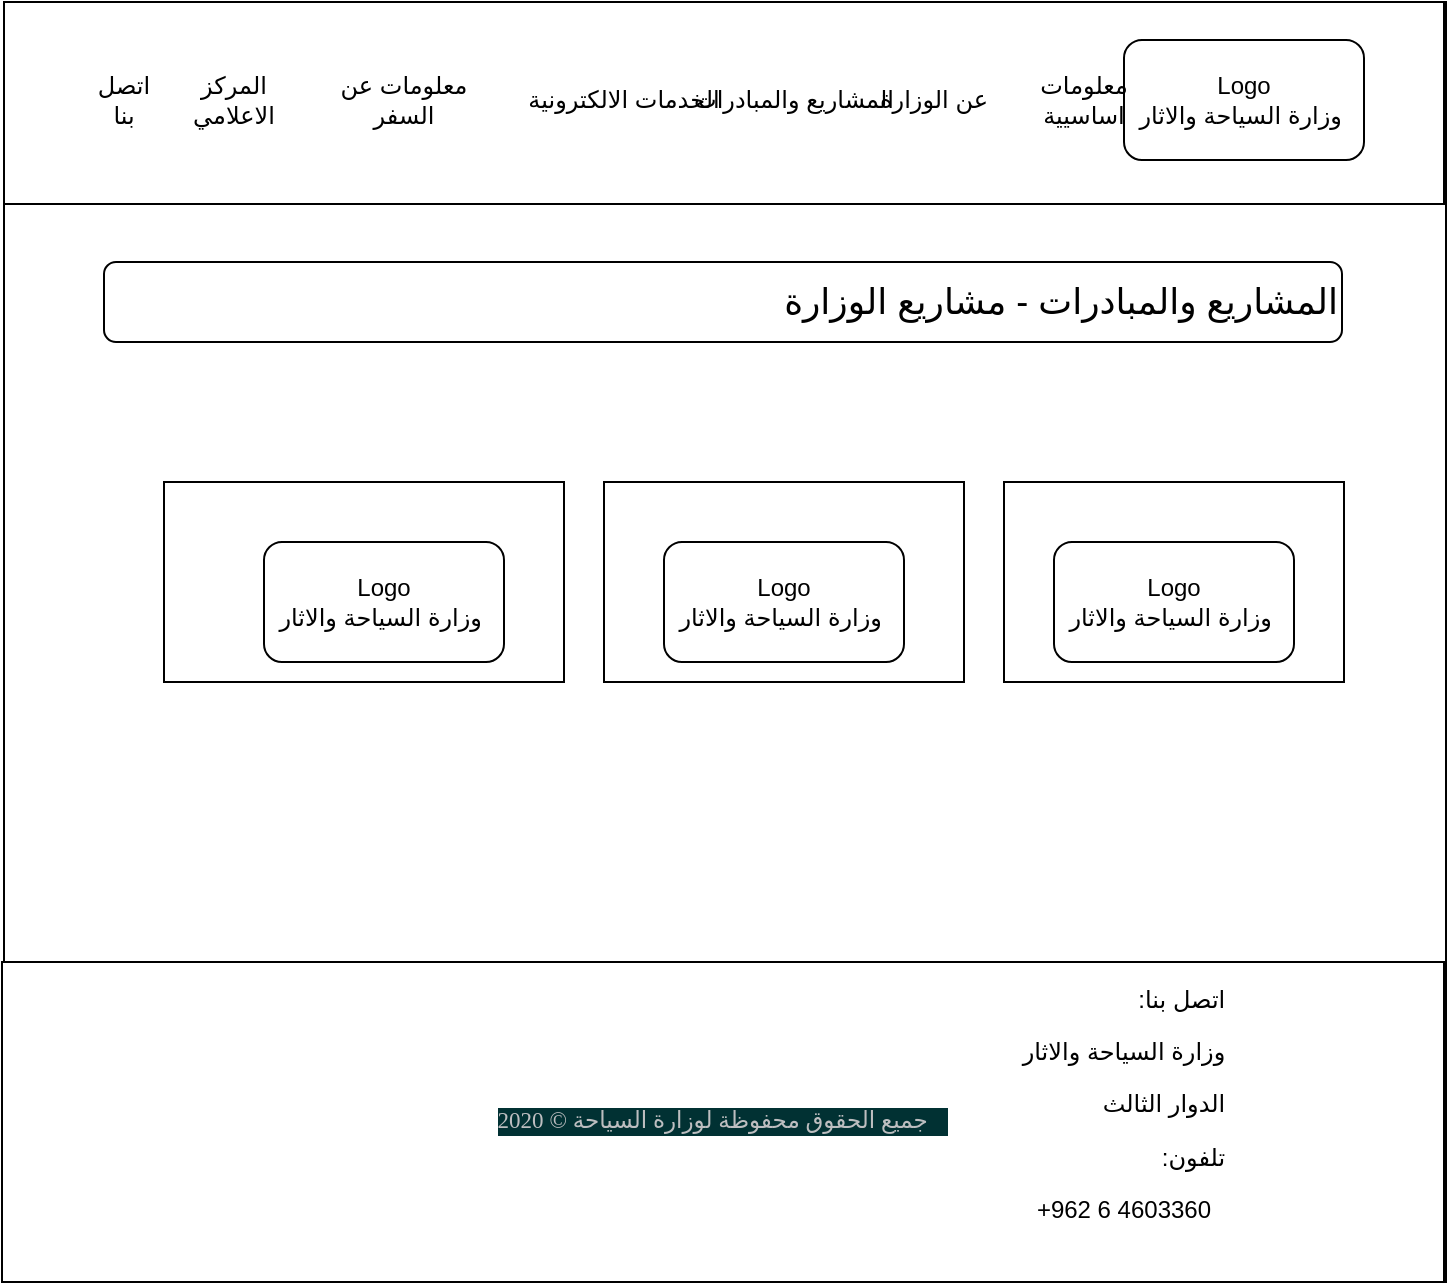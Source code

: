 <mxfile version="13.7.6" type="device"><diagram id="W-jjBz0Ynh4pD7gbNZX0" name="Page-1"><mxGraphModel dx="1038" dy="499" grid="1" gridSize="10" guides="1" tooltips="1" connect="1" arrows="1" fold="1" page="1" pageScale="1" pageWidth="827" pageHeight="1169" math="0" shadow="0"><root><mxCell id="0"/><mxCell id="1" parent="0"/><mxCell id="xr_KbLPWkkDOMPfX1Nzt-2" value="" style="rounded=0;whiteSpace=wrap;html=1;fontStyle=1" vertex="1" parent="1"><mxGeometry x="80" y="70" width="721" height="640" as="geometry"/></mxCell><mxCell id="xr_KbLPWkkDOMPfX1Nzt-3" value="&lt;div class=&quot;sct-copyright&quot; style=&quot;box-sizing: border-box ; color: rgb(189 , 190 , 192) ; float: right ; padding-left: 0px ; padding-right: 0.9em ; font-family: &amp;#34;newfont&amp;#34; ; font-size: 11.52px ; text-align: left ; background-color: rgb(1 , 49 , 51)&quot;&gt;جميع الحقوق محفوظة لوزارة السياحة ©&amp;nbsp;2020&lt;/div&gt;&lt;div&gt;&lt;br&gt;&lt;/div&gt;" style="rounded=0;whiteSpace=wrap;html=1;" vertex="1" parent="1"><mxGeometry x="79" y="550" width="721" height="160" as="geometry"/></mxCell><mxCell id="xr_KbLPWkkDOMPfX1Nzt-4" value="&lt;p class=&quot;MsoNormal&quot; align=&quot;right&quot; style=&quot;text-align: right&quot;&gt;&lt;span lang=&quot;AR-SA&quot; dir=&quot;RTL&quot; style=&quot;font-family: &amp;#34;arial&amp;#34; , sans-serif&quot;&gt;&lt;span style=&quot;background-color: rgb(255 , 255 , 255)&quot;&gt;اتصل بنا:&lt;/span&gt;&lt;span style=&quot;background-color: yellow&quot;&gt;&lt;/span&gt;&lt;/span&gt;&lt;/p&gt;&lt;p class=&quot;MsoNormal&quot; align=&quot;right&quot; style=&quot;text-align: right&quot;&gt;&lt;span lang=&quot;AR-SA&quot; dir=&quot;RTL&quot; style=&quot;font-family: &amp;#34;arial&amp;#34; , sans-serif&quot;&gt;&lt;span style=&quot;background-color: rgb(255 , 255 , 255)&quot;&gt;وزارة السياحة والاثار&lt;/span&gt;&lt;/span&gt;&lt;/p&gt;&lt;p class=&quot;MsoNormal&quot; align=&quot;right&quot; style=&quot;text-align: right&quot;&gt;&lt;span lang=&quot;AR-SA&quot; dir=&quot;RTL&quot; style=&quot;font-family: &amp;#34;arial&amp;#34; , sans-serif&quot;&gt;&lt;span style=&quot;background-color: rgb(255 , 255 , 255)&quot;&gt;الدوار الثالث&amp;nbsp;&lt;/span&gt;&lt;/span&gt;&lt;/p&gt;&lt;p class=&quot;MsoNormal&quot; align=&quot;right&quot; style=&quot;text-align: right&quot;&gt;&lt;span lang=&quot;AR-SA&quot; dir=&quot;RTL&quot; style=&quot;font-family: &amp;#34;arial&amp;#34; , sans-serif&quot;&gt;&lt;span style=&quot;background-color: rgb(255 , 255 , 255)&quot;&gt;تلفون:&lt;/span&gt;&lt;/span&gt;&lt;/p&gt;&lt;span style=&quot;line-height: 107% ; font-family: &amp;#34;arial&amp;#34; , sans-serif&quot;&gt;&lt;font style=&quot;font-size: 12px&quot;&gt;+962 6 4603360&lt;/font&gt;&lt;/span&gt;" style="text;html=1;strokeColor=none;fillColor=none;align=center;verticalAlign=middle;whiteSpace=wrap;rounded=0;" vertex="1" parent="1"><mxGeometry x="560" y="550" width="160" height="130" as="geometry"/></mxCell><mxCell id="xr_KbLPWkkDOMPfX1Nzt-5" value="&lt;font style=&quot;font-size: 18px&quot;&gt;المشاريع والمبادرات - مشاريع الوزارة&lt;/font&gt;" style="rounded=1;whiteSpace=wrap;html=1;align=right;" vertex="1" parent="1"><mxGeometry x="130" y="200" width="619" height="40" as="geometry"/></mxCell><mxCell id="xr_KbLPWkkDOMPfX1Nzt-6" value="" style="rounded=0;whiteSpace=wrap;html=1;" vertex="1" parent="1"><mxGeometry x="80" y="70" width="720" height="101" as="geometry"/></mxCell><mxCell id="xr_KbLPWkkDOMPfX1Nzt-7" value="Logo&lt;br&gt;وزارة السياحة والاثار&amp;nbsp;" style="rounded=1;whiteSpace=wrap;html=1;" vertex="1" parent="1"><mxGeometry x="640" y="89" width="120" height="60" as="geometry"/></mxCell><mxCell id="xr_KbLPWkkDOMPfX1Nzt-8" value="معلومات اساسيية" style="text;html=1;strokeColor=none;fillColor=none;align=center;verticalAlign=middle;whiteSpace=wrap;rounded=0;" vertex="1" parent="1"><mxGeometry x="590" y="109" width="60" height="20" as="geometry"/></mxCell><mxCell id="xr_KbLPWkkDOMPfX1Nzt-9" value="عن الوزارة" style="text;html=1;strokeColor=none;fillColor=none;align=center;verticalAlign=middle;whiteSpace=wrap;rounded=0;" vertex="1" parent="1"><mxGeometry x="510" y="109" width="70" height="20" as="geometry"/></mxCell><mxCell id="xr_KbLPWkkDOMPfX1Nzt-10" value="المشاريع والمبادرات" style="text;html=1;strokeColor=none;fillColor=none;align=center;verticalAlign=middle;whiteSpace=wrap;rounded=0;" vertex="1" parent="1"><mxGeometry x="420" y="109" width="110" height="20" as="geometry"/></mxCell><mxCell id="xr_KbLPWkkDOMPfX1Nzt-11" value="الخدمات الالكترونية" style="text;html=1;strokeColor=none;fillColor=none;align=center;verticalAlign=middle;whiteSpace=wrap;rounded=0;" vertex="1" parent="1"><mxGeometry x="330" y="109" width="120" height="20" as="geometry"/></mxCell><mxCell id="xr_KbLPWkkDOMPfX1Nzt-12" value="معلومات عن السفر" style="text;html=1;strokeColor=none;fillColor=none;align=center;verticalAlign=middle;whiteSpace=wrap;rounded=0;" vertex="1" parent="1"><mxGeometry x="240" y="109" width="80" height="20" as="geometry"/></mxCell><mxCell id="xr_KbLPWkkDOMPfX1Nzt-13" value="المركز الاعلامي" style="text;html=1;strokeColor=none;fillColor=none;align=center;verticalAlign=middle;whiteSpace=wrap;rounded=0;" vertex="1" parent="1"><mxGeometry x="160" y="109" width="70" height="20" as="geometry"/></mxCell><mxCell id="xr_KbLPWkkDOMPfX1Nzt-14" value="اتصل بنا" style="text;html=1;strokeColor=none;fillColor=none;align=center;verticalAlign=middle;whiteSpace=wrap;rounded=0;" vertex="1" parent="1"><mxGeometry x="120" y="109" width="40" height="20" as="geometry"/></mxCell><mxCell id="xr_KbLPWkkDOMPfX1Nzt-15" value="" style="rounded=0;whiteSpace=wrap;html=1;" vertex="1" parent="1"><mxGeometry x="580" y="310" width="170" height="100" as="geometry"/></mxCell><mxCell id="xr_KbLPWkkDOMPfX1Nzt-16" value="Logo&lt;br&gt;وزارة السياحة والاثار&amp;nbsp;" style="rounded=1;whiteSpace=wrap;html=1;" vertex="1" parent="1"><mxGeometry x="605" y="340" width="120" height="60" as="geometry"/></mxCell><mxCell id="xr_KbLPWkkDOMPfX1Nzt-17" value="" style="rounded=0;whiteSpace=wrap;html=1;" vertex="1" parent="1"><mxGeometry x="380" y="310" width="180" height="100" as="geometry"/></mxCell><mxCell id="xr_KbLPWkkDOMPfX1Nzt-18" value="Logo&lt;br&gt;وزارة السياحة والاثار&amp;nbsp;" style="rounded=1;whiteSpace=wrap;html=1;" vertex="1" parent="1"><mxGeometry x="410" y="340" width="120" height="60" as="geometry"/></mxCell><mxCell id="xr_KbLPWkkDOMPfX1Nzt-19" value="" style="rounded=0;whiteSpace=wrap;html=1;" vertex="1" parent="1"><mxGeometry x="160" y="310" width="200" height="100" as="geometry"/></mxCell><mxCell id="xr_KbLPWkkDOMPfX1Nzt-20" value="Logo&lt;br&gt;وزارة السياحة والاثار&amp;nbsp;" style="rounded=1;whiteSpace=wrap;html=1;" vertex="1" parent="1"><mxGeometry x="210" y="340" width="120" height="60" as="geometry"/></mxCell></root></mxGraphModel></diagram></mxfile>